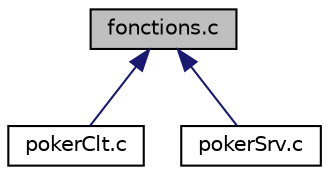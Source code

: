 digraph "fonctions.c"
{
  edge [fontname="Helvetica",fontsize="10",labelfontname="Helvetica",labelfontsize="10"];
  node [fontname="Helvetica",fontsize="10",shape=record];
  Node1 [label="fonctions.c",height=0.2,width=0.4,color="black", fillcolor="grey75", style="filled", fontcolor="black"];
  Node1 -> Node2 [dir="back",color="midnightblue",fontsize="10",style="solid",fontname="Helvetica"];
  Node2 [label="pokerClt.c",height=0.2,width=0.4,color="black", fillcolor="white", style="filled",URL="$poker_clt_8c.html",tooltip="Ce programme est le programme executé par les clients. "];
  Node1 -> Node3 [dir="back",color="midnightblue",fontsize="10",style="solid",fontname="Helvetica"];
  Node3 [label="pokerSrv.c",height=0.2,width=0.4,color="black", fillcolor="white", style="filled",URL="$poker_srv_8c.html",tooltip="Ce programme est le programme executé par le serveur. "];
}
